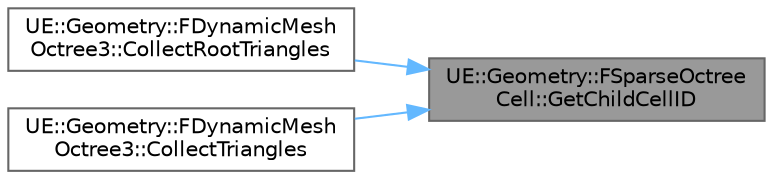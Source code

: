 digraph "UE::Geometry::FSparseOctreeCell::GetChildCellID"
{
 // INTERACTIVE_SVG=YES
 // LATEX_PDF_SIZE
  bgcolor="transparent";
  edge [fontname=Helvetica,fontsize=10,labelfontname=Helvetica,labelfontsize=10];
  node [fontname=Helvetica,fontsize=10,shape=box,height=0.2,width=0.4];
  rankdir="RL";
  Node1 [id="Node000001",label="UE::Geometry::FSparseOctree\lCell::GetChildCellID",height=0.2,width=0.4,color="gray40", fillcolor="grey60", style="filled", fontcolor="black",tooltip=" "];
  Node1 -> Node2 [id="edge1_Node000001_Node000002",dir="back",color="steelblue1",style="solid",tooltip=" "];
  Node2 [id="Node000002",label="UE::Geometry::FDynamicMesh\lOctree3::CollectRootTriangles",height=0.2,width=0.4,color="grey40", fillcolor="white", style="filled",URL="$dc/d61/classUE_1_1Geometry_1_1FDynamicMeshOctree3.html#a1f27eb6bffd209ffc505e7ffe2a101bd",tooltip="Call TriangleFunc for all triangles in the octree \"above\" the CutSet (ie at tree cells that are not c..."];
  Node1 -> Node3 [id="edge2_Node000001_Node000003",dir="back",color="steelblue1",style="solid",tooltip=" "];
  Node3 [id="Node000003",label="UE::Geometry::FDynamicMesh\lOctree3::CollectTriangles",height=0.2,width=0.4,color="grey40", fillcolor="white", style="filled",URL="$dc/d61/classUE_1_1Geometry_1_1FDynamicMeshOctree3.html#a30c43dd925c1d511db3363139a356230",tooltip="Call TriangleFunc on any triangles in the branch of the tree starting at CellRef."];
}
